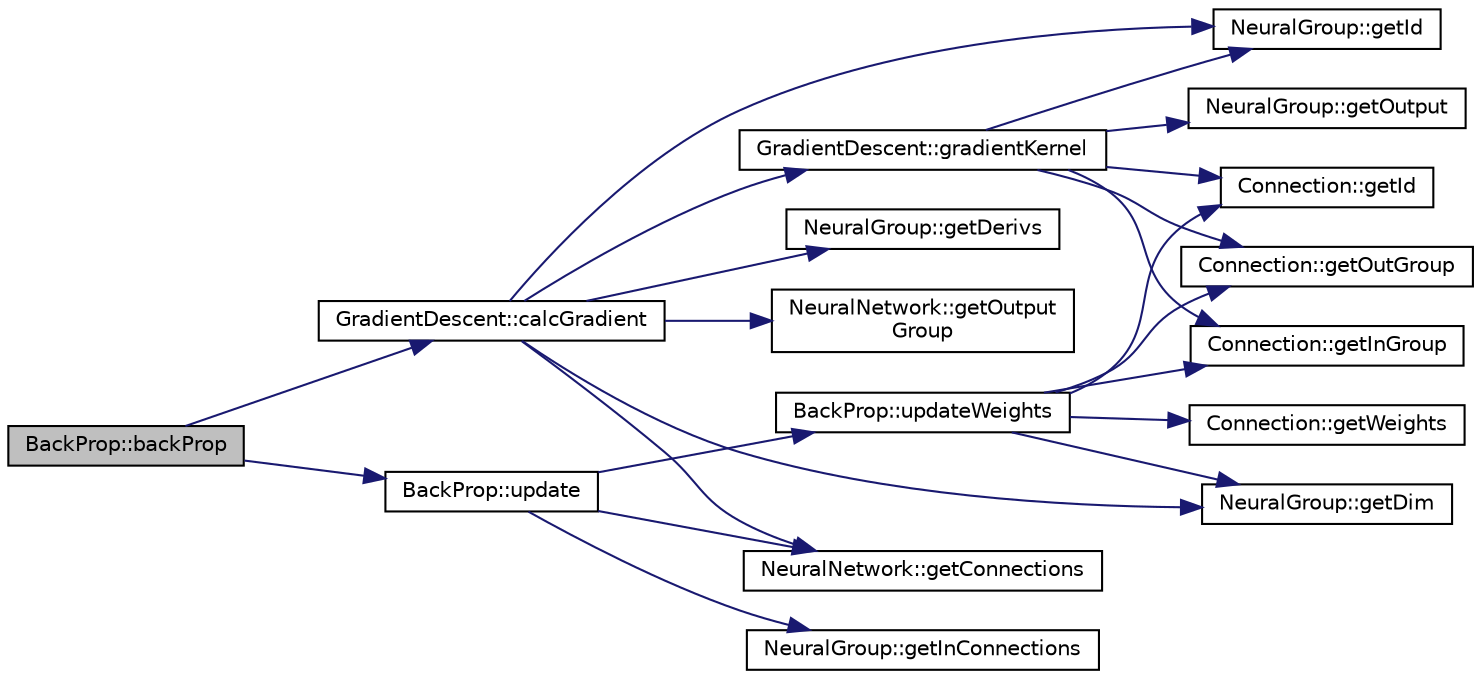 digraph "BackProp::backProp"
{
  edge [fontname="Helvetica",fontsize="10",labelfontname="Helvetica",labelfontsize="10"];
  node [fontname="Helvetica",fontsize="10",shape=record];
  rankdir="LR";
  Node1 [label="BackProp::backProp",height=0.2,width=0.4,color="black", fillcolor="grey75", style="filled", fontcolor="black"];
  Node1 -> Node2 [color="midnightblue",fontsize="10",style="solid",fontname="Helvetica"];
  Node2 [label="GradientDescent::calcGradient",height=0.2,width=0.4,color="black", fillcolor="white", style="filled",URL="$class_gradient_base.html#a57a07abfa7022df8050916e6a13cb885"];
  Node2 -> Node3 [color="midnightblue",fontsize="10",style="solid",fontname="Helvetica"];
  Node3 [label="NeuralNetwork::getOutput\lGroup",height=0.2,width=0.4,color="black", fillcolor="white", style="filled",URL="$class_neural_network.html#aa16b5e7dc76f9af0a86daf2d24072b44"];
  Node2 -> Node4 [color="midnightblue",fontsize="10",style="solid",fontname="Helvetica"];
  Node4 [label="NeuralGroup::getDim",height=0.2,width=0.4,color="black", fillcolor="white", style="filled",URL="$class_neural_group.html#afed5bfe263ed08affeb3990ec66fabc1"];
  Node2 -> Node5 [color="midnightblue",fontsize="10",style="solid",fontname="Helvetica"];
  Node5 [label="NeuralGroup::getId",height=0.2,width=0.4,color="black", fillcolor="white", style="filled",URL="$class_neural_group.html#a527a8128dd344e2dde768d3f9910f827"];
  Node2 -> Node6 [color="midnightblue",fontsize="10",style="solid",fontname="Helvetica"];
  Node6 [label="NeuralGroup::getDerivs",height=0.2,width=0.4,color="black", fillcolor="white", style="filled",URL="$class_neural_group.html#aa38c50a04215f1b7dc383c04341feca9"];
  Node2 -> Node7 [color="midnightblue",fontsize="10",style="solid",fontname="Helvetica"];
  Node7 [label="NeuralNetwork::getConnections",height=0.2,width=0.4,color="black", fillcolor="white", style="filled",URL="$class_neural_network.html#a4bd338c0ad1700017a082084bb682b83"];
  Node2 -> Node8 [color="midnightblue",fontsize="10",style="solid",fontname="Helvetica"];
  Node8 [label="GradientDescent::gradientKernel",height=0.2,width=0.4,color="black", fillcolor="white", style="filled",URL="$class_gradient_base.html#a56429f5f06c7d252b3383b32926d4052"];
  Node8 -> Node9 [color="midnightblue",fontsize="10",style="solid",fontname="Helvetica"];
  Node9 [label="Connection::getId",height=0.2,width=0.4,color="black", fillcolor="white", style="filled",URL="$class_connection.html#ac1ef8b586beedf168dabbc8fa1174abe"];
  Node8 -> Node10 [color="midnightblue",fontsize="10",style="solid",fontname="Helvetica"];
  Node10 [label="Connection::getOutGroup",height=0.2,width=0.4,color="black", fillcolor="white", style="filled",URL="$class_connection.html#aa090022b0b33dc2ce0d5aa777f9a713d"];
  Node8 -> Node5 [color="midnightblue",fontsize="10",style="solid",fontname="Helvetica"];
  Node8 -> Node11 [color="midnightblue",fontsize="10",style="solid",fontname="Helvetica"];
  Node11 [label="Connection::getInGroup",height=0.2,width=0.4,color="black", fillcolor="white", style="filled",URL="$class_connection.html#a2c9f5f0f410c2b59fd9784afd8b19595"];
  Node8 -> Node12 [color="midnightblue",fontsize="10",style="solid",fontname="Helvetica"];
  Node12 [label="NeuralGroup::getOutput",height=0.2,width=0.4,color="black", fillcolor="white", style="filled",URL="$class_neural_group.html#a34f6070fcf39d5ead845132bd6fb77f6"];
  Node1 -> Node13 [color="midnightblue",fontsize="10",style="solid",fontname="Helvetica"];
  Node13 [label="BackProp::update",height=0.2,width=0.4,color="black", fillcolor="white", style="filled",URL="$class_back_prop.html#a15207cd039b3d39b20abda92deb53902"];
  Node13 -> Node14 [color="midnightblue",fontsize="10",style="solid",fontname="Helvetica"];
  Node14 [label="NeuralGroup::getInConnections",height=0.2,width=0.4,color="black", fillcolor="white", style="filled",URL="$class_neural_group.html#a593b023c9e06107475f286cf2104b804"];
  Node13 -> Node15 [color="midnightblue",fontsize="10",style="solid",fontname="Helvetica"];
  Node15 [label="BackProp::updateWeights",height=0.2,width=0.4,color="black", fillcolor="white", style="filled",URL="$class_back_prop.html#a0e7ba726707939cb37a65e7d6b1d38d4"];
  Node15 -> Node11 [color="midnightblue",fontsize="10",style="solid",fontname="Helvetica"];
  Node15 -> Node4 [color="midnightblue",fontsize="10",style="solid",fontname="Helvetica"];
  Node15 -> Node10 [color="midnightblue",fontsize="10",style="solid",fontname="Helvetica"];
  Node15 -> Node9 [color="midnightblue",fontsize="10",style="solid",fontname="Helvetica"];
  Node15 -> Node16 [color="midnightblue",fontsize="10",style="solid",fontname="Helvetica"];
  Node16 [label="Connection::getWeights",height=0.2,width=0.4,color="black", fillcolor="white", style="filled",URL="$class_connection.html#a8fb1bd48d6a160a858a0eb817a1a448d"];
  Node13 -> Node7 [color="midnightblue",fontsize="10",style="solid",fontname="Helvetica"];
}
